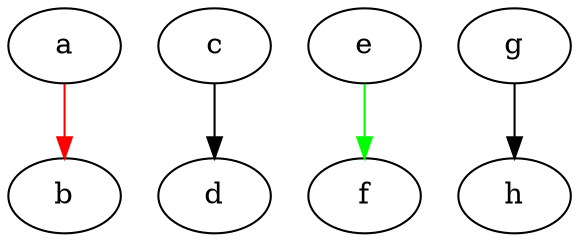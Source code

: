 digraph {
    a -> b[color=red]
    c -> d

  subgraph {
      e -> f[color=green]
      g -> h
  }
}
